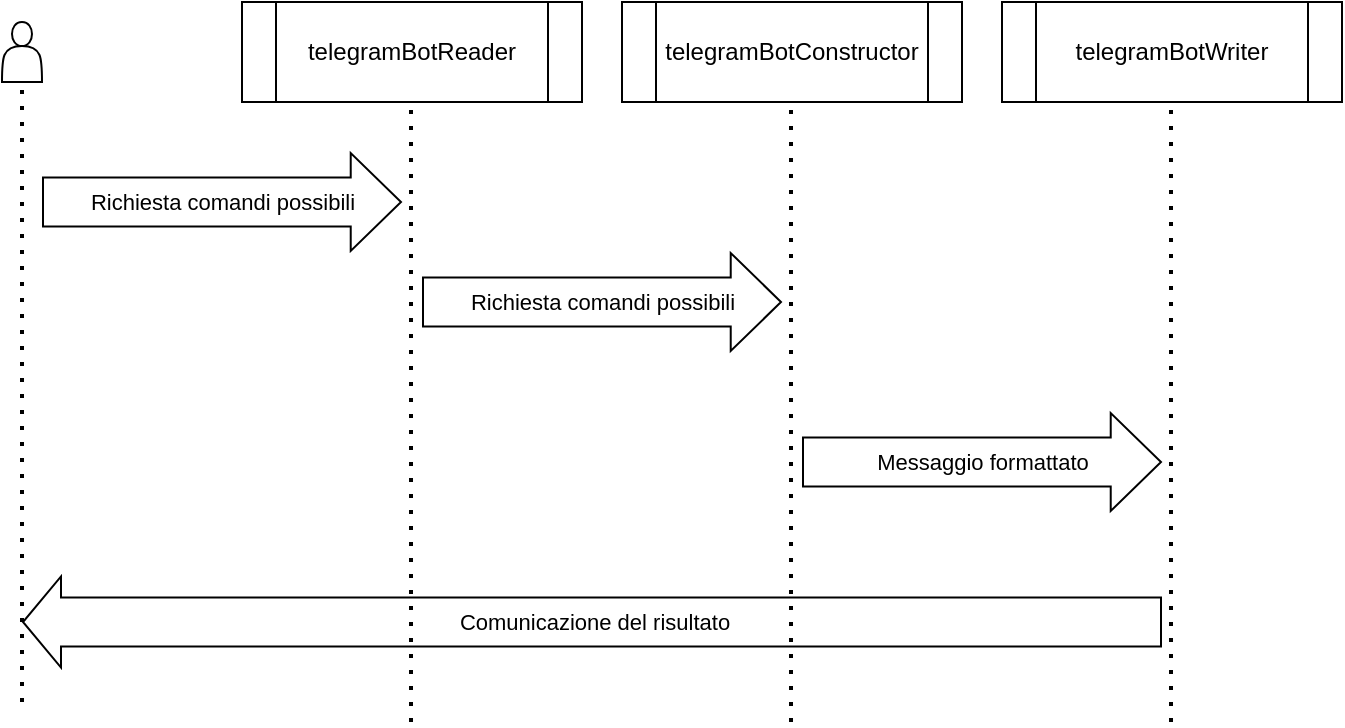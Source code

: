 <mxfile version="22.1.2" type="device">
  <diagram name="Pagina-1" id="RSHBfIMpOffrro7l3Vwa">
    <mxGraphModel dx="1418" dy="828" grid="1" gridSize="10" guides="1" tooltips="1" connect="1" arrows="1" fold="1" page="1" pageScale="1" pageWidth="1654" pageHeight="1169" math="0" shadow="0">
      <root>
        <mxCell id="0" />
        <mxCell id="1" parent="0" />
        <mxCell id="ah_cLngfnBNbMHacUlx5-1" value="telegramBotReader" style="shape=process;whiteSpace=wrap;html=1;backgroundOutline=1;" parent="1" vertex="1">
          <mxGeometry x="160" y="50" width="170" height="50" as="geometry" />
        </mxCell>
        <mxCell id="ah_cLngfnBNbMHacUlx5-11" value="telegramBotConstructor" style="shape=process;whiteSpace=wrap;html=1;backgroundOutline=1;" parent="1" vertex="1">
          <mxGeometry x="350" y="50" width="170" height="50" as="geometry" />
        </mxCell>
        <mxCell id="ah_cLngfnBNbMHacUlx5-14" value="" style="shape=actor;whiteSpace=wrap;html=1;" parent="1" vertex="1">
          <mxGeometry x="40" y="60" width="20" height="30" as="geometry" />
        </mxCell>
        <mxCell id="ah_cLngfnBNbMHacUlx5-19" value="" style="endArrow=none;dashed=1;html=1;dashPattern=1 3;strokeWidth=2;rounded=0;entryX=0.5;entryY=1;entryDx=0;entryDy=0;" parent="1" edge="1">
          <mxGeometry width="50" height="50" relative="1" as="geometry">
            <mxPoint x="50" y="400" as="sourcePoint" />
            <mxPoint x="50" y="90" as="targetPoint" />
          </mxGeometry>
        </mxCell>
        <mxCell id="ah_cLngfnBNbMHacUlx5-20" value="" style="shape=flexArrow;endArrow=classic;html=1;rounded=0;endWidth=23.429;endSize=8.046;width=24.571;" parent="1" edge="1">
          <mxGeometry width="50" height="50" relative="1" as="geometry">
            <mxPoint x="250" y="200" as="sourcePoint" />
            <mxPoint x="430" y="200" as="targetPoint" />
          </mxGeometry>
        </mxCell>
        <mxCell id="ah_cLngfnBNbMHacUlx5-26" value="Text" style="edgeLabel;html=1;align=center;verticalAlign=middle;resizable=0;points=[];" parent="ah_cLngfnBNbMHacUlx5-20" vertex="1" connectable="0">
          <mxGeometry x="0.071" y="-1" relative="1" as="geometry">
            <mxPoint x="-7" as="offset" />
          </mxGeometry>
        </mxCell>
        <mxCell id="ah_cLngfnBNbMHacUlx5-27" value="Richiesta comandi possibili" style="edgeLabel;html=1;align=center;verticalAlign=middle;resizable=0;points=[];" parent="ah_cLngfnBNbMHacUlx5-20" vertex="1" connectable="0">
          <mxGeometry x="0.002" relative="1" as="geometry">
            <mxPoint as="offset" />
          </mxGeometry>
        </mxCell>
        <mxCell id="ah_cLngfnBNbMHacUlx5-45" value="" style="shape=flexArrow;endArrow=none;html=1;rounded=0;endWidth=23.429;endSize=8.046;width=24.571;startArrow=block;startFill=0;endFill=0;" parent="1" edge="1">
          <mxGeometry width="50" height="50" relative="1" as="geometry">
            <mxPoint x="50" y="360" as="sourcePoint" />
            <mxPoint x="620" y="360" as="targetPoint" />
          </mxGeometry>
        </mxCell>
        <mxCell id="ah_cLngfnBNbMHacUlx5-46" value="Text" style="edgeLabel;html=1;align=center;verticalAlign=middle;resizable=0;points=[];" parent="ah_cLngfnBNbMHacUlx5-45" vertex="1" connectable="0">
          <mxGeometry x="0.071" y="-1" relative="1" as="geometry">
            <mxPoint x="-7" as="offset" />
          </mxGeometry>
        </mxCell>
        <mxCell id="ah_cLngfnBNbMHacUlx5-47" value="Comunicazione del risultato" style="edgeLabel;html=1;align=center;verticalAlign=middle;resizable=0;points=[];" parent="ah_cLngfnBNbMHacUlx5-45" vertex="1" connectable="0">
          <mxGeometry x="0.002" relative="1" as="geometry">
            <mxPoint as="offset" />
          </mxGeometry>
        </mxCell>
        <mxCell id="ah_cLngfnBNbMHacUlx5-51" value="" style="shape=flexArrow;endArrow=classic;html=1;rounded=0;endWidth=23.429;endSize=8.046;width=24.571;" parent="1" edge="1">
          <mxGeometry width="50" height="50" relative="1" as="geometry">
            <mxPoint x="60" y="150" as="sourcePoint" />
            <mxPoint x="240" y="150" as="targetPoint" />
          </mxGeometry>
        </mxCell>
        <mxCell id="ah_cLngfnBNbMHacUlx5-52" value="Text" style="edgeLabel;html=1;align=center;verticalAlign=middle;resizable=0;points=[];" parent="ah_cLngfnBNbMHacUlx5-51" vertex="1" connectable="0">
          <mxGeometry x="0.071" y="-1" relative="1" as="geometry">
            <mxPoint x="-7" as="offset" />
          </mxGeometry>
        </mxCell>
        <mxCell id="ah_cLngfnBNbMHacUlx5-53" value="Richiesta comandi possibili" style="edgeLabel;html=1;align=center;verticalAlign=middle;resizable=0;points=[];" parent="ah_cLngfnBNbMHacUlx5-51" vertex="1" connectable="0">
          <mxGeometry x="0.002" relative="1" as="geometry">
            <mxPoint as="offset" />
          </mxGeometry>
        </mxCell>
        <mxCell id="LPKmBDdZ_OsliKgjNvAM-1" value="telegramBotWriter" style="shape=process;whiteSpace=wrap;html=1;backgroundOutline=1;" parent="1" vertex="1">
          <mxGeometry x="540" y="50" width="170" height="50" as="geometry" />
        </mxCell>
        <mxCell id="LPKmBDdZ_OsliKgjNvAM-13" value="" style="shape=flexArrow;endArrow=classic;html=1;rounded=0;endWidth=23.429;endSize=8.046;width=24.571;" parent="1" edge="1">
          <mxGeometry width="50" height="50" relative="1" as="geometry">
            <mxPoint x="440" y="280" as="sourcePoint" />
            <mxPoint x="620" y="280" as="targetPoint" />
          </mxGeometry>
        </mxCell>
        <mxCell id="LPKmBDdZ_OsliKgjNvAM-14" value="Text" style="edgeLabel;html=1;align=center;verticalAlign=middle;resizable=0;points=[];" parent="LPKmBDdZ_OsliKgjNvAM-13" vertex="1" connectable="0">
          <mxGeometry x="0.071" y="-1" relative="1" as="geometry">
            <mxPoint x="-7" as="offset" />
          </mxGeometry>
        </mxCell>
        <mxCell id="LPKmBDdZ_OsliKgjNvAM-15" value="Messaggio formattato" style="edgeLabel;html=1;align=center;verticalAlign=middle;resizable=0;points=[];" parent="LPKmBDdZ_OsliKgjNvAM-13" vertex="1" connectable="0">
          <mxGeometry x="0.002" relative="1" as="geometry">
            <mxPoint as="offset" />
          </mxGeometry>
        </mxCell>
        <mxCell id="sScdfm9GJV5A8HWrKh8R-1" value="" style="endArrow=none;dashed=1;html=1;dashPattern=1 3;strokeWidth=2;rounded=0;entryX=0.5;entryY=1;entryDx=0;entryDy=0;" edge="1" parent="1">
          <mxGeometry width="50" height="50" relative="1" as="geometry">
            <mxPoint x="244.5" y="410" as="sourcePoint" />
            <mxPoint x="244.5" y="100" as="targetPoint" />
          </mxGeometry>
        </mxCell>
        <mxCell id="sScdfm9GJV5A8HWrKh8R-2" value="" style="endArrow=none;dashed=1;html=1;dashPattern=1 3;strokeWidth=2;rounded=0;entryX=0.5;entryY=1;entryDx=0;entryDy=0;" edge="1" parent="1">
          <mxGeometry width="50" height="50" relative="1" as="geometry">
            <mxPoint x="434.5" y="410" as="sourcePoint" />
            <mxPoint x="434.5" y="100" as="targetPoint" />
          </mxGeometry>
        </mxCell>
        <mxCell id="sScdfm9GJV5A8HWrKh8R-3" value="" style="endArrow=none;dashed=1;html=1;dashPattern=1 3;strokeWidth=2;rounded=0;entryX=0.5;entryY=1;entryDx=0;entryDy=0;" edge="1" parent="1">
          <mxGeometry width="50" height="50" relative="1" as="geometry">
            <mxPoint x="624.5" y="410" as="sourcePoint" />
            <mxPoint x="624.5" y="100" as="targetPoint" />
          </mxGeometry>
        </mxCell>
      </root>
    </mxGraphModel>
  </diagram>
</mxfile>
